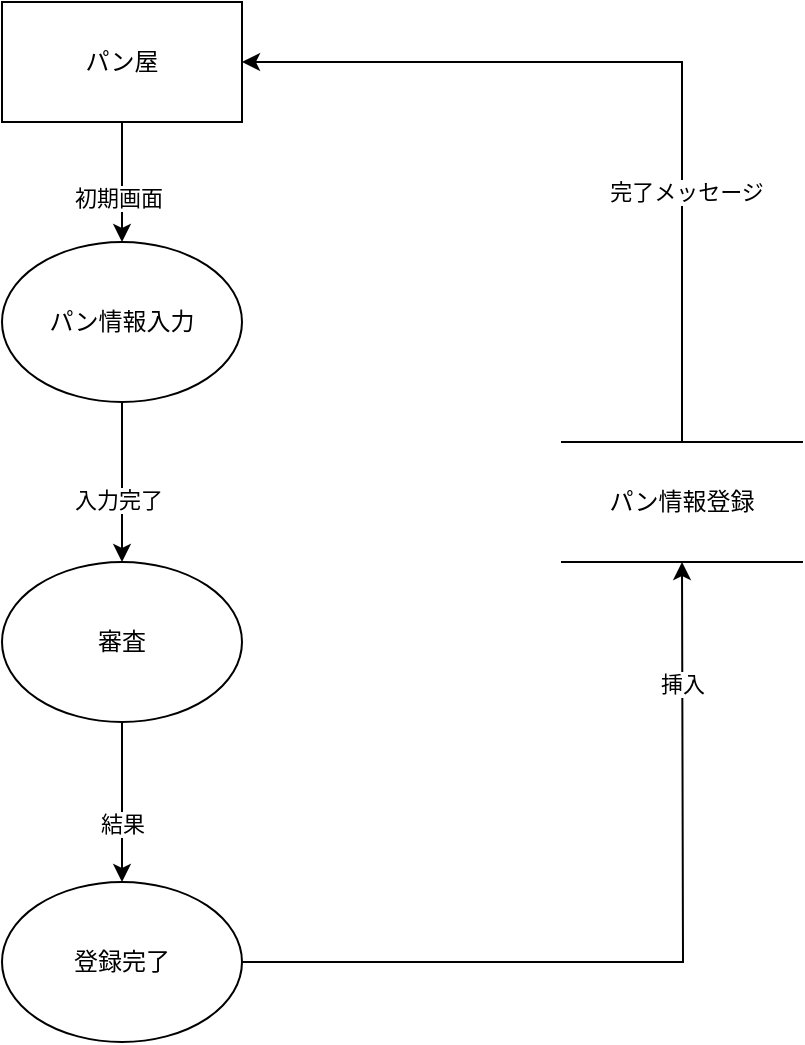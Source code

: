 <mxfile version="16.5.6" type="github">
  <diagram id="Bc8X0h1Uzppr7QKpJzSU" name="ページ1">
    <mxGraphModel dx="1038" dy="579" grid="1" gridSize="10" guides="1" tooltips="1" connect="1" arrows="1" fold="1" page="1" pageScale="1" pageWidth="827" pageHeight="1169" math="0" shadow="0">
      <root>
        <mxCell id="0" />
        <mxCell id="1" parent="0" />
        <mxCell id="gHT30ehsmH_b0dTFzvMi-7" style="edgeStyle=orthogonalEdgeStyle;rounded=0;orthogonalLoop=1;jettySize=auto;html=1;exitX=0.5;exitY=1;exitDx=0;exitDy=0;entryX=0.5;entryY=0;entryDx=0;entryDy=0;" parent="1" source="7UFFYupx8HEGo45PfdZk-1" target="7UFFYupx8HEGo45PfdZk-2" edge="1">
          <mxGeometry relative="1" as="geometry" />
        </mxCell>
        <mxCell id="gHT30ehsmH_b0dTFzvMi-8" value="初期画面" style="edgeLabel;html=1;align=center;verticalAlign=middle;resizable=0;points=[];" parent="gHT30ehsmH_b0dTFzvMi-7" vertex="1" connectable="0">
          <mxGeometry x="0.27" y="-2" relative="1" as="geometry">
            <mxPoint as="offset" />
          </mxGeometry>
        </mxCell>
        <mxCell id="gHT30ehsmH_b0dTFzvMi-14" style="edgeStyle=orthogonalEdgeStyle;rounded=0;orthogonalLoop=1;jettySize=auto;html=1;entryX=1;entryY=0.5;entryDx=0;entryDy=0;exitX=0.5;exitY=0;exitDx=0;exitDy=0;" parent="1" target="7UFFYupx8HEGo45PfdZk-1" edge="1" source="YMjKUBDYmgXyS6czVdlE-1">
          <mxGeometry relative="1" as="geometry">
            <mxPoint x="500" y="250" as="sourcePoint" />
            <Array as="points">
              <mxPoint x="500" y="70" />
            </Array>
          </mxGeometry>
        </mxCell>
        <mxCell id="gHT30ehsmH_b0dTFzvMi-16" value="完了メッセージ" style="edgeLabel;html=1;align=center;verticalAlign=middle;resizable=0;points=[];" parent="gHT30ehsmH_b0dTFzvMi-14" vertex="1" connectable="0">
          <mxGeometry x="-0.391" y="-2" relative="1" as="geometry">
            <mxPoint as="offset" />
          </mxGeometry>
        </mxCell>
        <mxCell id="7UFFYupx8HEGo45PfdZk-1" value="パン屋" style="rounded=0;whiteSpace=wrap;html=1;" parent="1" vertex="1">
          <mxGeometry x="160" y="40" width="120" height="60" as="geometry" />
        </mxCell>
        <mxCell id="gHT30ehsmH_b0dTFzvMi-3" style="edgeStyle=orthogonalEdgeStyle;rounded=0;orthogonalLoop=1;jettySize=auto;html=1;exitX=0.5;exitY=1;exitDx=0;exitDy=0;entryX=0.5;entryY=0;entryDx=0;entryDy=0;" parent="1" source="7UFFYupx8HEGo45PfdZk-2" target="gHT30ehsmH_b0dTFzvMi-1" edge="1">
          <mxGeometry relative="1" as="geometry" />
        </mxCell>
        <mxCell id="gHT30ehsmH_b0dTFzvMi-4" value="入力完了" style="edgeLabel;html=1;align=center;verticalAlign=middle;resizable=0;points=[];" parent="gHT30ehsmH_b0dTFzvMi-3" vertex="1" connectable="0">
          <mxGeometry x="0.215" y="-2" relative="1" as="geometry">
            <mxPoint as="offset" />
          </mxGeometry>
        </mxCell>
        <mxCell id="7UFFYupx8HEGo45PfdZk-2" value="パン情報入力" style="ellipse;whiteSpace=wrap;html=1;" parent="1" vertex="1">
          <mxGeometry x="160" y="160" width="120" height="80" as="geometry" />
        </mxCell>
        <mxCell id="gHT30ehsmH_b0dTFzvMi-5" style="edgeStyle=orthogonalEdgeStyle;rounded=0;orthogonalLoop=1;jettySize=auto;html=1;exitX=0.5;exitY=1;exitDx=0;exitDy=0;entryX=0.5;entryY=0;entryDx=0;entryDy=0;" parent="1" source="gHT30ehsmH_b0dTFzvMi-1" target="gHT30ehsmH_b0dTFzvMi-2" edge="1">
          <mxGeometry relative="1" as="geometry">
            <Array as="points">
              <mxPoint x="220" y="450" />
              <mxPoint x="220" y="450" />
            </Array>
          </mxGeometry>
        </mxCell>
        <mxCell id="gHT30ehsmH_b0dTFzvMi-6" value="結果" style="edgeLabel;html=1;align=center;verticalAlign=middle;resizable=0;points=[];" parent="gHT30ehsmH_b0dTFzvMi-5" vertex="1" connectable="0">
          <mxGeometry x="0.28" relative="1" as="geometry">
            <mxPoint as="offset" />
          </mxGeometry>
        </mxCell>
        <mxCell id="gHT30ehsmH_b0dTFzvMi-1" value="審査" style="ellipse;whiteSpace=wrap;html=1;" parent="1" vertex="1">
          <mxGeometry x="160" y="320" width="120" height="80" as="geometry" />
        </mxCell>
        <mxCell id="gHT30ehsmH_b0dTFzvMi-12" style="edgeStyle=orthogonalEdgeStyle;rounded=0;orthogonalLoop=1;jettySize=auto;html=1;exitX=1;exitY=0.5;exitDx=0;exitDy=0;" parent="1" source="gHT30ehsmH_b0dTFzvMi-2" edge="1">
          <mxGeometry relative="1" as="geometry">
            <mxPoint x="500" y="320" as="targetPoint" />
          </mxGeometry>
        </mxCell>
        <mxCell id="gHT30ehsmH_b0dTFzvMi-13" value="挿入" style="edgeLabel;html=1;align=center;verticalAlign=middle;resizable=0;points=[];" parent="gHT30ehsmH_b0dTFzvMi-12" vertex="1" connectable="0">
          <mxGeometry x="0.713" relative="1" as="geometry">
            <mxPoint as="offset" />
          </mxGeometry>
        </mxCell>
        <mxCell id="gHT30ehsmH_b0dTFzvMi-2" value="登録完了" style="ellipse;whiteSpace=wrap;html=1;" parent="1" vertex="1">
          <mxGeometry x="160" y="480" width="120" height="80" as="geometry" />
        </mxCell>
        <mxCell id="YMjKUBDYmgXyS6czVdlE-1" value="パン情報登録" style="shape=partialRectangle;whiteSpace=wrap;html=1;left=0;right=0;fillColor=none;" vertex="1" parent="1">
          <mxGeometry x="440" y="260" width="120" height="60" as="geometry" />
        </mxCell>
      </root>
    </mxGraphModel>
  </diagram>
</mxfile>
